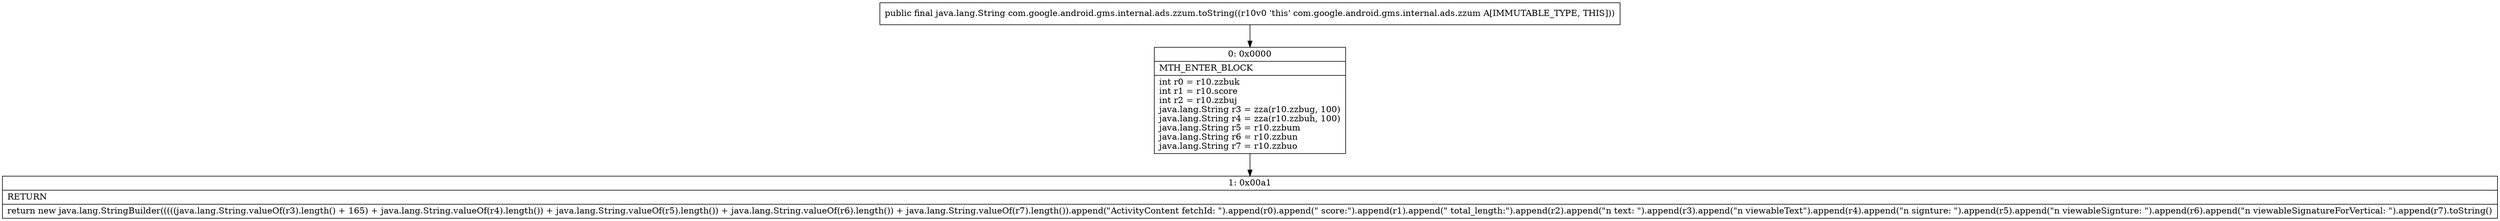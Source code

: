 digraph "CFG forcom.google.android.gms.internal.ads.zzum.toString()Ljava\/lang\/String;" {
Node_0 [shape=record,label="{0\:\ 0x0000|MTH_ENTER_BLOCK\l|int r0 = r10.zzbuk\lint r1 = r10.score\lint r2 = r10.zzbuj\ljava.lang.String r3 = zza(r10.zzbug, 100)\ljava.lang.String r4 = zza(r10.zzbuh, 100)\ljava.lang.String r5 = r10.zzbum\ljava.lang.String r6 = r10.zzbun\ljava.lang.String r7 = r10.zzbuo\l}"];
Node_1 [shape=record,label="{1\:\ 0x00a1|RETURN\l|return new java.lang.StringBuilder(((((java.lang.String.valueOf(r3).length() + 165) + java.lang.String.valueOf(r4).length()) + java.lang.String.valueOf(r5).length()) + java.lang.String.valueOf(r6).length()) + java.lang.String.valueOf(r7).length()).append(\"ActivityContent fetchId: \").append(r0).append(\" score:\").append(r1).append(\" total_length:\").append(r2).append(\"n text: \").append(r3).append(\"n viewableText\").append(r4).append(\"n signture: \").append(r5).append(\"n viewableSignture: \").append(r6).append(\"n viewableSignatureForVertical: \").append(r7).toString()\l}"];
MethodNode[shape=record,label="{public final java.lang.String com.google.android.gms.internal.ads.zzum.toString((r10v0 'this' com.google.android.gms.internal.ads.zzum A[IMMUTABLE_TYPE, THIS])) }"];
MethodNode -> Node_0;
Node_0 -> Node_1;
}


